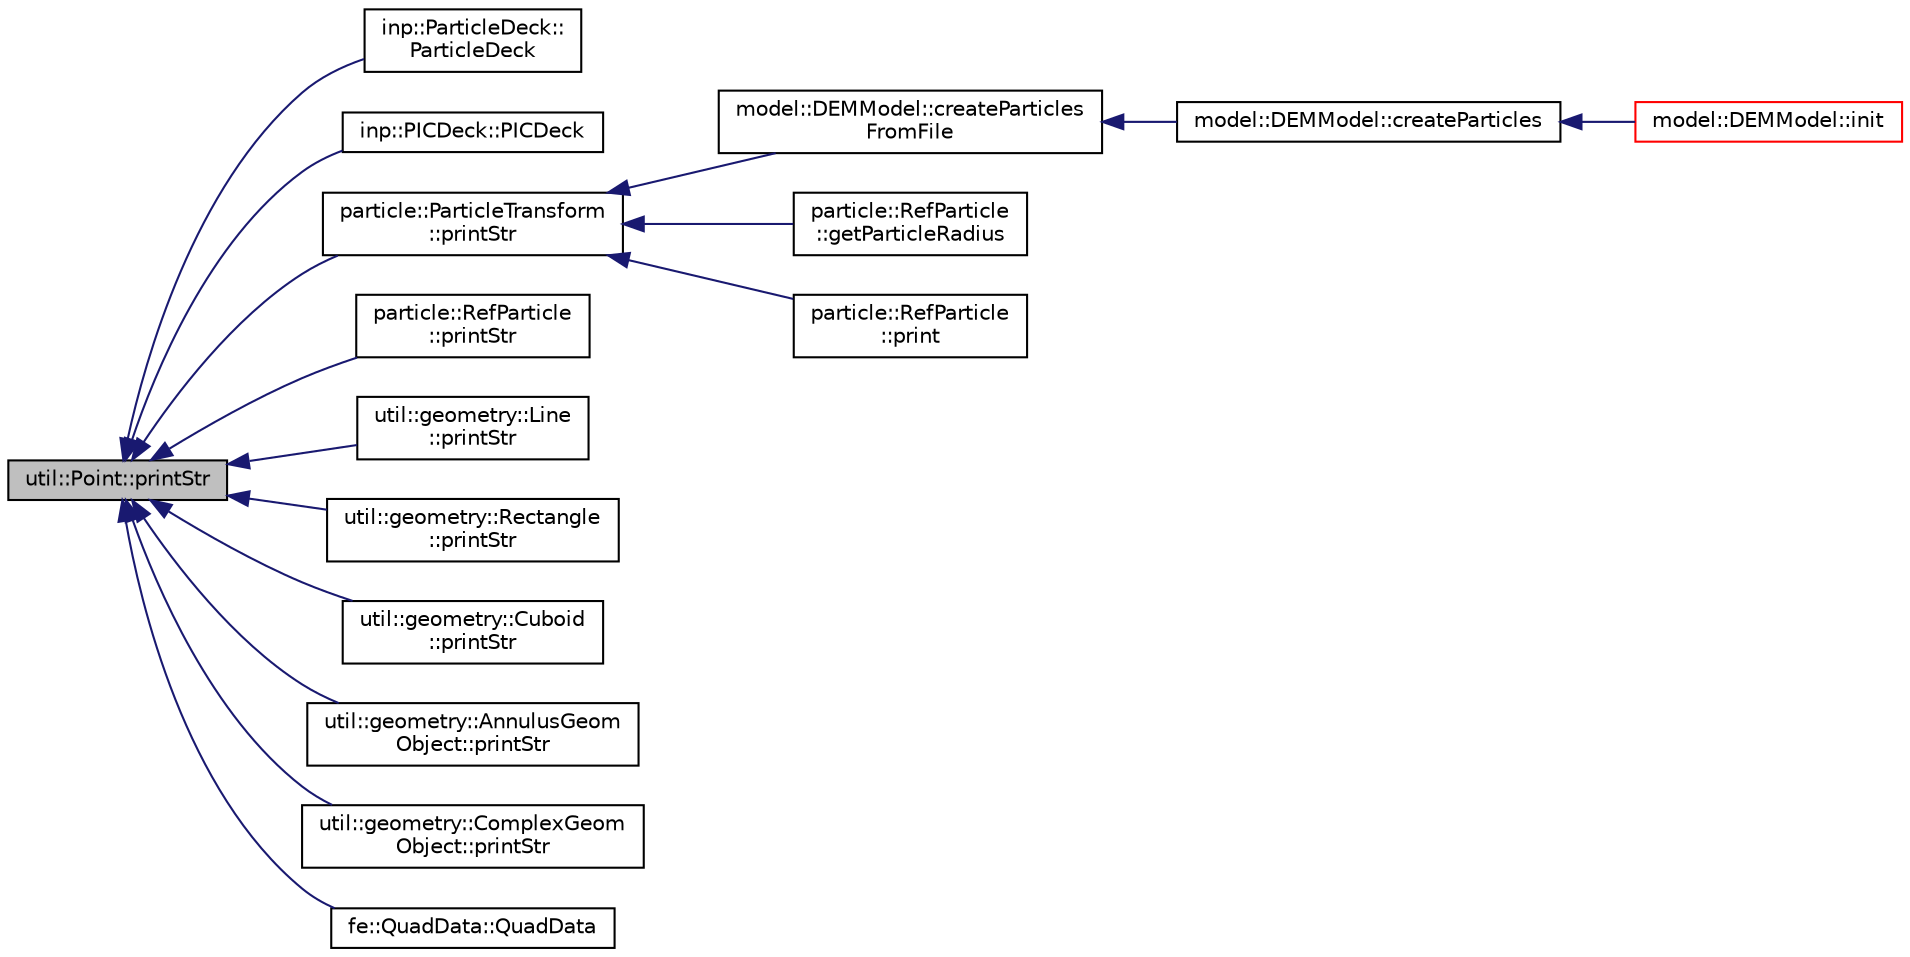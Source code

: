 digraph "util::Point::printStr"
{
  edge [fontname="Helvetica",fontsize="10",labelfontname="Helvetica",labelfontsize="10"];
  node [fontname="Helvetica",fontsize="10",shape=record];
  rankdir="LR";
  Node50 [label="util::Point::printStr",height=0.2,width=0.4,color="black", fillcolor="grey75", style="filled", fontcolor="black"];
  Node50 -> Node51 [dir="back",color="midnightblue",fontsize="10",style="solid",fontname="Helvetica"];
  Node51 [label="inp::ParticleDeck::\lParticleDeck",height=0.2,width=0.4,color="black", fillcolor="white", style="filled",URL="$structinp_1_1ParticleDeck.html#aca6a9a25f7b23cb082cac47908290db0",tooltip="Constructor. "];
  Node50 -> Node52 [dir="back",color="midnightblue",fontsize="10",style="solid",fontname="Helvetica"];
  Node52 [label="inp::PICDeck::PICDeck",height=0.2,width=0.4,color="black", fillcolor="white", style="filled",URL="$structinp_1_1PICDeck.html#afe9d98ce9cbc56a2452cc4a4501c76d4",tooltip="Constructor. "];
  Node50 -> Node53 [dir="back",color="midnightblue",fontsize="10",style="solid",fontname="Helvetica"];
  Node53 [label="particle::ParticleTransform\l::printStr",height=0.2,width=0.4,color="black", fillcolor="white", style="filled",URL="$structparticle_1_1ParticleTransform.html#a71cf32574be94605b2c3cc83405acbda",tooltip="Prints the information. "];
  Node53 -> Node54 [dir="back",color="midnightblue",fontsize="10",style="solid",fontname="Helvetica"];
  Node54 [label="model::DEMModel::createParticles\lFromFile",height=0.2,width=0.4,color="black", fillcolor="white", style="filled",URL="$classmodel_1_1DEMModel.html#a90df14f82a946d4f558efae30240f15e",tooltip="Creates particles in a Hexagonal arrangement. "];
  Node54 -> Node55 [dir="back",color="midnightblue",fontsize="10",style="solid",fontname="Helvetica"];
  Node55 [label="model::DEMModel::createParticles",height=0.2,width=0.4,color="black", fillcolor="white", style="filled",URL="$classmodel_1_1DEMModel.html#ae822c44f4719cc125181b9e3b9d60fba",tooltip="Creates particles in a given container. "];
  Node55 -> Node56 [dir="back",color="midnightblue",fontsize="10",style="solid",fontname="Helvetica"];
  Node56 [label="model::DEMModel::init",height=0.2,width=0.4,color="red", fillcolor="white", style="filled",URL="$classmodel_1_1DEMModel.html#a934129b5f683dc4ce250b8c9a6fc9228",tooltip="Initialize remaining data members. "];
  Node53 -> Node58 [dir="back",color="midnightblue",fontsize="10",style="solid",fontname="Helvetica"];
  Node58 [label="particle::RefParticle\l::getParticleRadius",height=0.2,width=0.4,color="black", fillcolor="white", style="filled",URL="$classparticle_1_1RefParticle.html#adc4972af51dcef2f4ae7f9ea342af5d5",tooltip="Get radius of reference particle. "];
  Node53 -> Node59 [dir="back",color="midnightblue",fontsize="10",style="solid",fontname="Helvetica"];
  Node59 [label="particle::RefParticle\l::print",height=0.2,width=0.4,color="black", fillcolor="white", style="filled",URL="$classparticle_1_1RefParticle.html#ab344f3aba80b01ef153e9172e03f2b29",tooltip="Prints information of the object. "];
  Node50 -> Node60 [dir="back",color="midnightblue",fontsize="10",style="solid",fontname="Helvetica"];
  Node60 [label="particle::RefParticle\l::printStr",height=0.2,width=0.4,color="black", fillcolor="white", style="filled",URL="$classparticle_1_1RefParticle.html#a15dfc15dcf65156853a43af120590fbe",tooltip="Returns the string containing information of the object. "];
  Node50 -> Node61 [dir="back",color="midnightblue",fontsize="10",style="solid",fontname="Helvetica"];
  Node61 [label="util::geometry::Line\l::printStr",height=0.2,width=0.4,color="black", fillcolor="white", style="filled",URL="$classutil_1_1geometry_1_1Line.html#aa8cc6e17dada24cf3baca2438546acb4",tooltip="Prints the information. "];
  Node50 -> Node62 [dir="back",color="midnightblue",fontsize="10",style="solid",fontname="Helvetica"];
  Node62 [label="util::geometry::Rectangle\l::printStr",height=0.2,width=0.4,color="black", fillcolor="white", style="filled",URL="$classutil_1_1geometry_1_1Rectangle.html#a3d9c356274515df2e080b7ff84e99a26",tooltip="Prints the information. "];
  Node50 -> Node63 [dir="back",color="midnightblue",fontsize="10",style="solid",fontname="Helvetica"];
  Node63 [label="util::geometry::Cuboid\l::printStr",height=0.2,width=0.4,color="black", fillcolor="white", style="filled",URL="$classutil_1_1geometry_1_1Cuboid.html#a7e1b246a67c55a0d5f50b68340391467",tooltip="Prints the information. "];
  Node50 -> Node64 [dir="back",color="midnightblue",fontsize="10",style="solid",fontname="Helvetica"];
  Node64 [label="util::geometry::AnnulusGeom\lObject::printStr",height=0.2,width=0.4,color="black", fillcolor="white", style="filled",URL="$classutil_1_1geometry_1_1AnnulusGeomObject.html#a5026f0d0a1410cf92f09a68093fd7255",tooltip="Prints the information. "];
  Node50 -> Node65 [dir="back",color="midnightblue",fontsize="10",style="solid",fontname="Helvetica"];
  Node65 [label="util::geometry::ComplexGeom\lObject::printStr",height=0.2,width=0.4,color="black", fillcolor="white", style="filled",URL="$classutil_1_1geometry_1_1ComplexGeomObject.html#aaf440f9d171c9fd8faf185b6bd352eb4",tooltip="Prints the information. "];
  Node50 -> Node66 [dir="back",color="midnightblue",fontsize="10",style="solid",fontname="Helvetica"];
  Node66 [label="fe::QuadData::QuadData",height=0.2,width=0.4,color="black", fillcolor="white", style="filled",URL="$structfe_1_1QuadData.html#a39458a015b89c32616630aebaf38dd3f",tooltip="Constructor. "];
}
